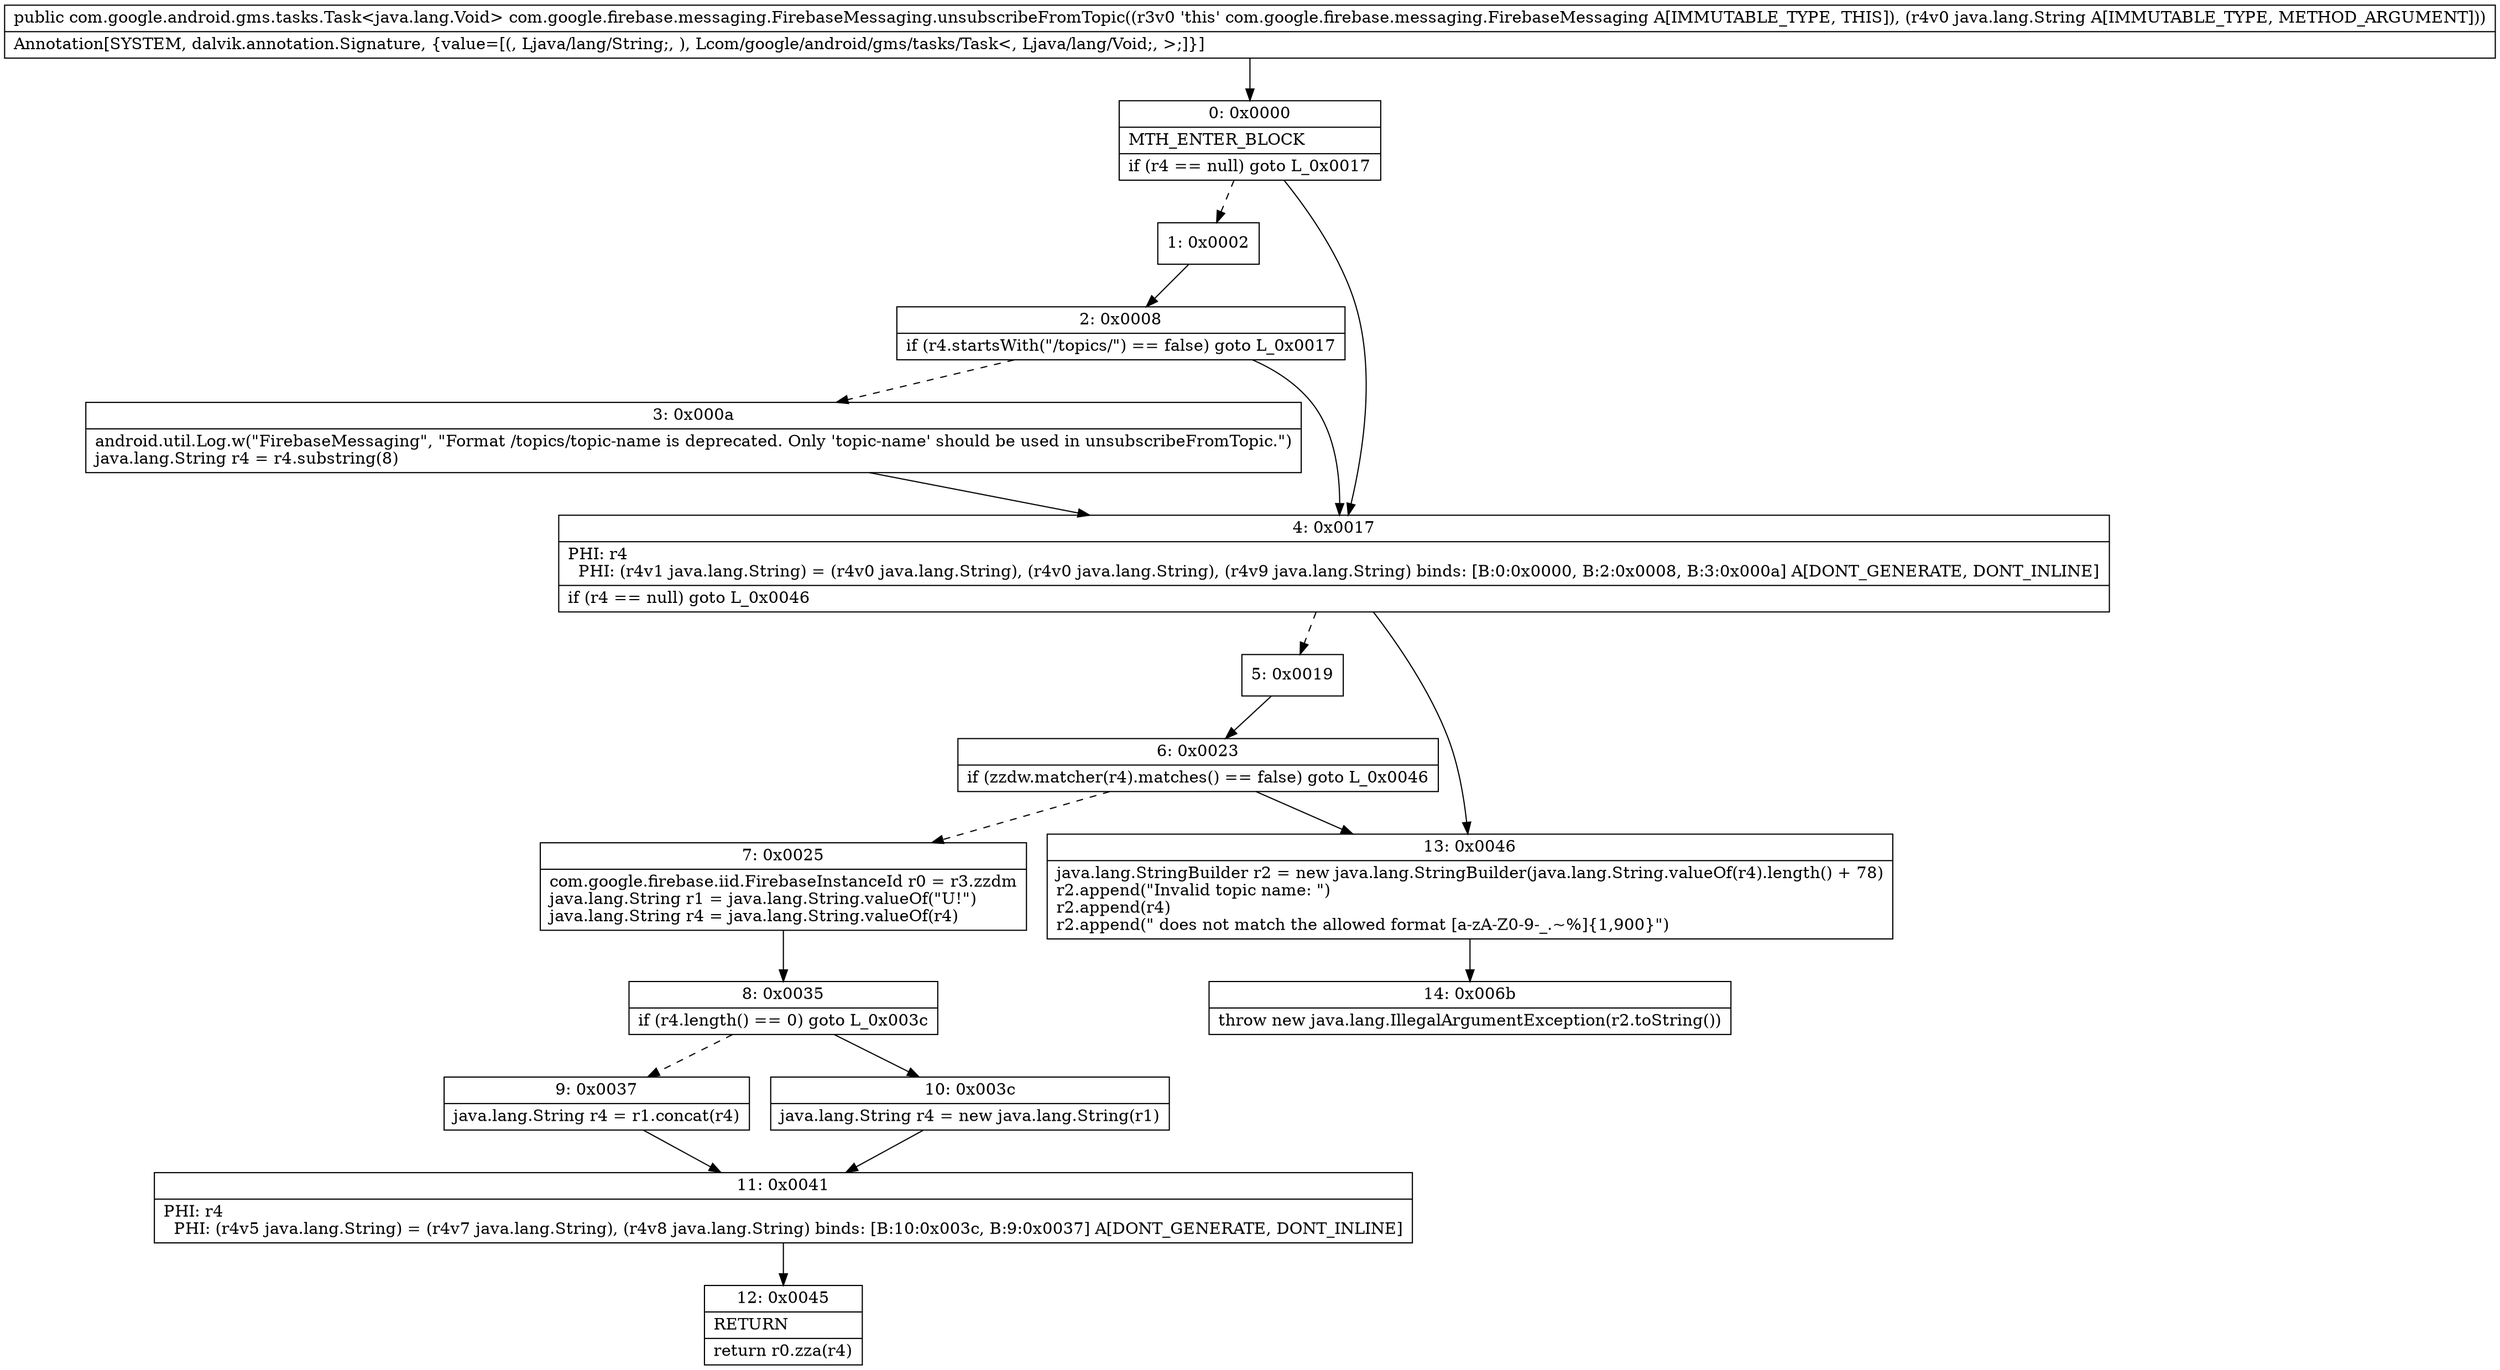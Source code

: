digraph "CFG forcom.google.firebase.messaging.FirebaseMessaging.unsubscribeFromTopic(Ljava\/lang\/String;)Lcom\/google\/android\/gms\/tasks\/Task;" {
Node_0 [shape=record,label="{0\:\ 0x0000|MTH_ENTER_BLOCK\l|if (r4 == null) goto L_0x0017\l}"];
Node_1 [shape=record,label="{1\:\ 0x0002}"];
Node_2 [shape=record,label="{2\:\ 0x0008|if (r4.startsWith(\"\/topics\/\") == false) goto L_0x0017\l}"];
Node_3 [shape=record,label="{3\:\ 0x000a|android.util.Log.w(\"FirebaseMessaging\", \"Format \/topics\/topic\-name is deprecated. Only 'topic\-name' should be used in unsubscribeFromTopic.\")\ljava.lang.String r4 = r4.substring(8)\l}"];
Node_4 [shape=record,label="{4\:\ 0x0017|PHI: r4 \l  PHI: (r4v1 java.lang.String) = (r4v0 java.lang.String), (r4v0 java.lang.String), (r4v9 java.lang.String) binds: [B:0:0x0000, B:2:0x0008, B:3:0x000a] A[DONT_GENERATE, DONT_INLINE]\l|if (r4 == null) goto L_0x0046\l}"];
Node_5 [shape=record,label="{5\:\ 0x0019}"];
Node_6 [shape=record,label="{6\:\ 0x0023|if (zzdw.matcher(r4).matches() == false) goto L_0x0046\l}"];
Node_7 [shape=record,label="{7\:\ 0x0025|com.google.firebase.iid.FirebaseInstanceId r0 = r3.zzdm\ljava.lang.String r1 = java.lang.String.valueOf(\"U!\")\ljava.lang.String r4 = java.lang.String.valueOf(r4)\l}"];
Node_8 [shape=record,label="{8\:\ 0x0035|if (r4.length() == 0) goto L_0x003c\l}"];
Node_9 [shape=record,label="{9\:\ 0x0037|java.lang.String r4 = r1.concat(r4)\l}"];
Node_10 [shape=record,label="{10\:\ 0x003c|java.lang.String r4 = new java.lang.String(r1)\l}"];
Node_11 [shape=record,label="{11\:\ 0x0041|PHI: r4 \l  PHI: (r4v5 java.lang.String) = (r4v7 java.lang.String), (r4v8 java.lang.String) binds: [B:10:0x003c, B:9:0x0037] A[DONT_GENERATE, DONT_INLINE]\l}"];
Node_12 [shape=record,label="{12\:\ 0x0045|RETURN\l|return r0.zza(r4)\l}"];
Node_13 [shape=record,label="{13\:\ 0x0046|java.lang.StringBuilder r2 = new java.lang.StringBuilder(java.lang.String.valueOf(r4).length() + 78)\lr2.append(\"Invalid topic name: \")\lr2.append(r4)\lr2.append(\" does not match the allowed format [a\-zA\-Z0\-9\-_.~%]\{1,900\}\")\l}"];
Node_14 [shape=record,label="{14\:\ 0x006b|throw new java.lang.IllegalArgumentException(r2.toString())\l}"];
MethodNode[shape=record,label="{public com.google.android.gms.tasks.Task\<java.lang.Void\> com.google.firebase.messaging.FirebaseMessaging.unsubscribeFromTopic((r3v0 'this' com.google.firebase.messaging.FirebaseMessaging A[IMMUTABLE_TYPE, THIS]), (r4v0 java.lang.String A[IMMUTABLE_TYPE, METHOD_ARGUMENT]))  | Annotation[SYSTEM, dalvik.annotation.Signature, \{value=[(, Ljava\/lang\/String;, ), Lcom\/google\/android\/gms\/tasks\/Task\<, Ljava\/lang\/Void;, \>;]\}]\l}"];
MethodNode -> Node_0;
Node_0 -> Node_1[style=dashed];
Node_0 -> Node_4;
Node_1 -> Node_2;
Node_2 -> Node_3[style=dashed];
Node_2 -> Node_4;
Node_3 -> Node_4;
Node_4 -> Node_5[style=dashed];
Node_4 -> Node_13;
Node_5 -> Node_6;
Node_6 -> Node_7[style=dashed];
Node_6 -> Node_13;
Node_7 -> Node_8;
Node_8 -> Node_9[style=dashed];
Node_8 -> Node_10;
Node_9 -> Node_11;
Node_10 -> Node_11;
Node_11 -> Node_12;
Node_13 -> Node_14;
}

